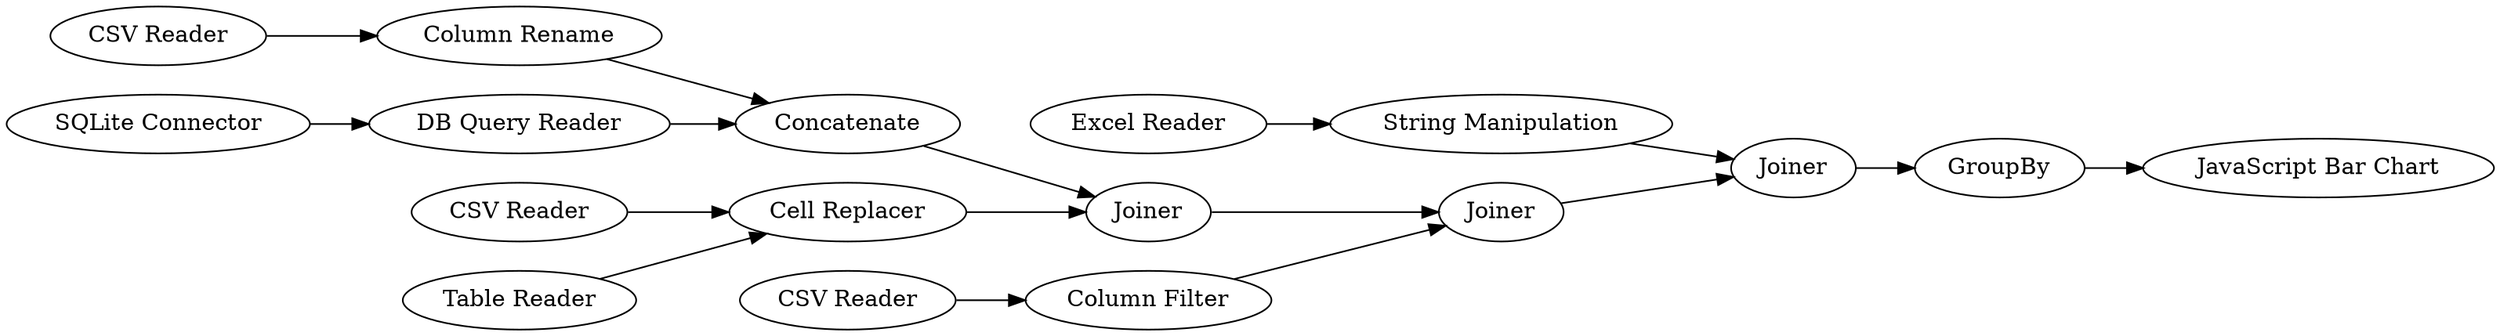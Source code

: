digraph {
	"-1480964027826047687_263" [label="Column Filter"]
	"-1480964027826047687_244" [label=GroupBy]
	"-1480964027826047687_156" [label="Column Rename"]
	"-1480964027826047687_273" [label=Joiner]
	"-1480964027826047687_260" [label="SQLite Connector"]
	"-1480964027826047687_268" [label="CSV Reader"]
	"-1480964027826047687_267" [label="CSV Reader"]
	"-1480964027826047687_269" [label="CSV Reader"]
	"-1480964027826047687_143" [label=Concatenate]
	"-1480964027826047687_271" [label=Joiner]
	"-1480964027826047687_274" [label="Table Reader"]
	"-1480964027826047687_129" [label="Cell Replacer"]
	"-1480964027826047687_266" [label="Excel Reader"]
	"-1480964027826047687_272" [label=Joiner]
	"-1480964027826047687_261" [label="DB Query Reader"]
	"-1480964027826047687_240" [label="String Manipulation"]
	"-1480964027826047687_255" [label="JavaScript Bar Chart"]
	"-1480964027826047687_269" -> "-1480964027826047687_156"
	"-1480964027826047687_266" -> "-1480964027826047687_240"
	"-1480964027826047687_273" -> "-1480964027826047687_244"
	"-1480964027826047687_143" -> "-1480964027826047687_271"
	"-1480964027826047687_263" -> "-1480964027826047687_272"
	"-1480964027826047687_244" -> "-1480964027826047687_255"
	"-1480964027826047687_267" -> "-1480964027826047687_263"
	"-1480964027826047687_268" -> "-1480964027826047687_129"
	"-1480964027826047687_272" -> "-1480964027826047687_273"
	"-1480964027826047687_260" -> "-1480964027826047687_261"
	"-1480964027826047687_129" -> "-1480964027826047687_271"
	"-1480964027826047687_156" -> "-1480964027826047687_143"
	"-1480964027826047687_274" -> "-1480964027826047687_129"
	"-1480964027826047687_271" -> "-1480964027826047687_272"
	"-1480964027826047687_240" -> "-1480964027826047687_273"
	"-1480964027826047687_261" -> "-1480964027826047687_143"
	rankdir=LR
}

